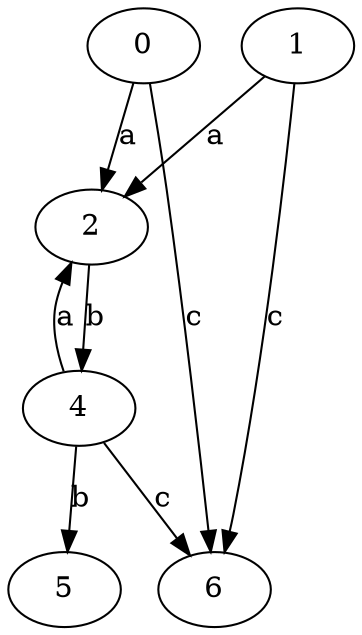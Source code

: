 strict digraph  {
1;
2;
4;
5;
6;
0;
1 -> 2  [label=a];
1 -> 6  [label=c];
2 -> 4  [label=b];
4 -> 2  [label=a];
4 -> 5  [label=b];
4 -> 6  [label=c];
0 -> 2  [label=a];
0 -> 6  [label=c];
}
